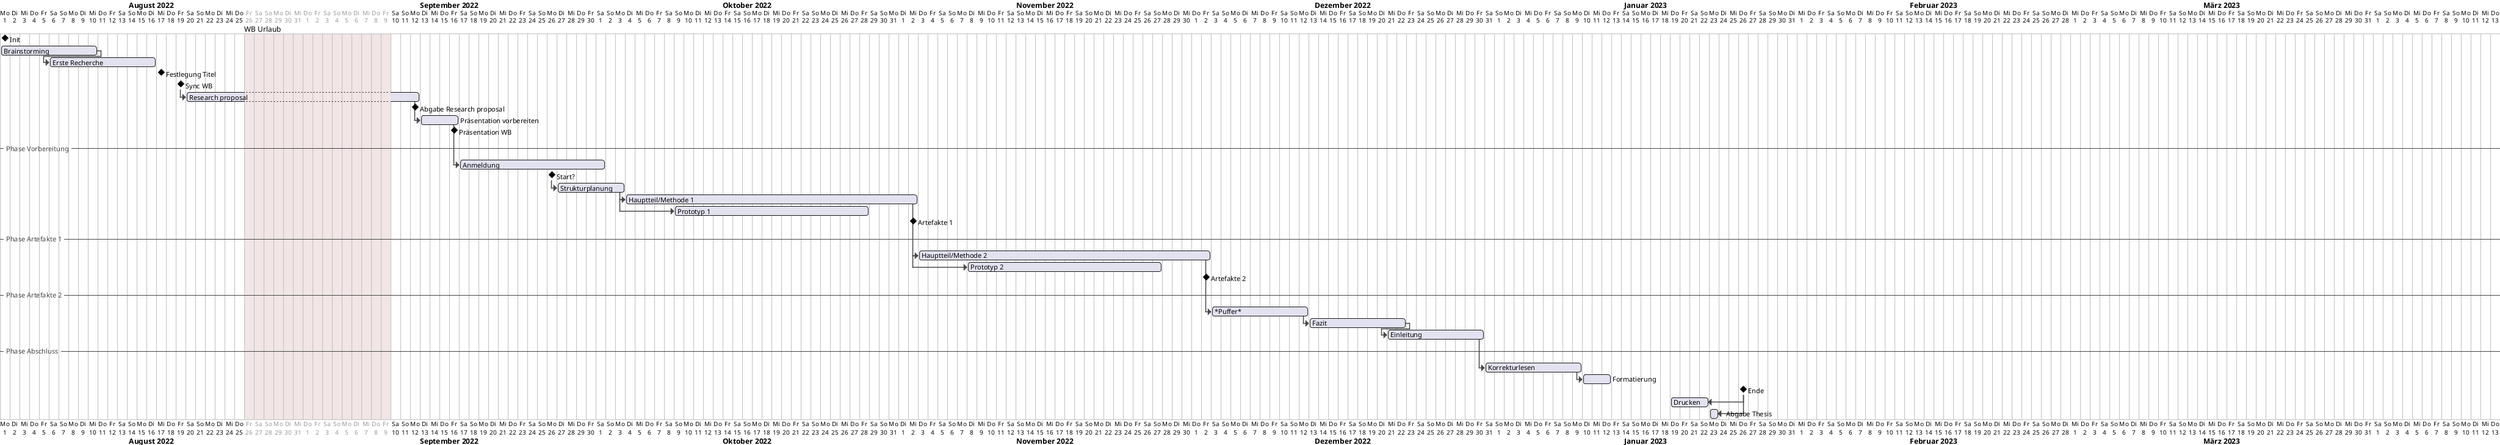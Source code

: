 @startgantt
' project settings
Project starts 2022-08-01
printscale daily

language de
!theme vibrant

%date("yyyy-MM-dd") is colored in salmon

' General milestones
[Init] happens at 2022-08-01

' General dates
2022-08-26 to 2022-09-09 is closed and are named [WB Urlaub]

'task duration
[Brainstorming] lasts 10 days

' task start
[Brainstorming] starts 2022-08-01
[Erste Recherche] starts 5 days before [Brainstorming]'s end 

' task end
[Erste Recherche] ends at 2022-08-16 
[Festlegung Titel] happens 1 day after [Erste Recherche]´s end 
[Sync WB] happens at 2022-08-19
[Research proposal] starts at [Sync WB]'s end and ends at 2022-09-12

' tasks
[Abgabe Research proposal] happens after [Research proposal]´s end
[Research proposal] -> [Präsentation vorbereiten] 
[Präsentation vorbereiten] ends at 2022-09-16
[Präsentation WB] happens after [Präsentation vorbereiten]´s end

-- Phase Vorbereitung  --

[Anmeldung] starts at [Präsentation vorbereiten]'s end and lasts 15 days

[Start?] happens 5 days before [Anmeldung]´s end 


' thesis parts

[Strukturplanung] starts at [Start?]´s end
[Strukturplanung] lasts 7 days

[Hauptteil/Methode 1] starts at [Strukturplanung]'s end 
[Hauptteil/Methode 1] lasts 30 days

[Prototyp 1] starts 5 days after [Hauptteil/Methode 1]´s start 
[Prototyp 1] lasts 20 days

[Artefakte 1] happens at [Hauptteil/Methode 1]´s end

-- Phase Artefakte 1 --

[Hauptteil/Methode 2] starts at [Hauptteil/Methode 1]'s end 
[Hauptteil/Methode 2] lasts 30 days

[Prototyp 2] starts 5 days after [Hauptteil/Methode 2]´s start 
[Prototyp 2] lasts 20 days

[Artefakte 2] happens at [Hauptteil/Methode 2]´s end

-- Phase Artefakte 2 --

[*Puffer*] starts at [Hauptteil/Methode 2]´s end
[*Puffer*] lasts 10 days

[Fazit] starts at [*Puffer*]´s end
[Fazit] lasts 10 days

[Einleitung] starts 2 days before [Fazit]´s end
[Einleitung] lasts 10 days

-- Phase Abschluss --

[Korrekturlesen] starts after [Einleitung]´s end
[Korrekturlesen] lasts 10 days

[Formatierung] starts after [Korrekturlesen]´s end
[Formatierung] lasts 3 days

[Ende] happens 122 days after [Start?]'s end
[Drucken] ends 3 days before [Ende]´s start
[Drucken] lasts 4 days

[Abgabe Thesis] ends 2 days before [Ende]´s start
'[Kolloquium]






@endgantt

